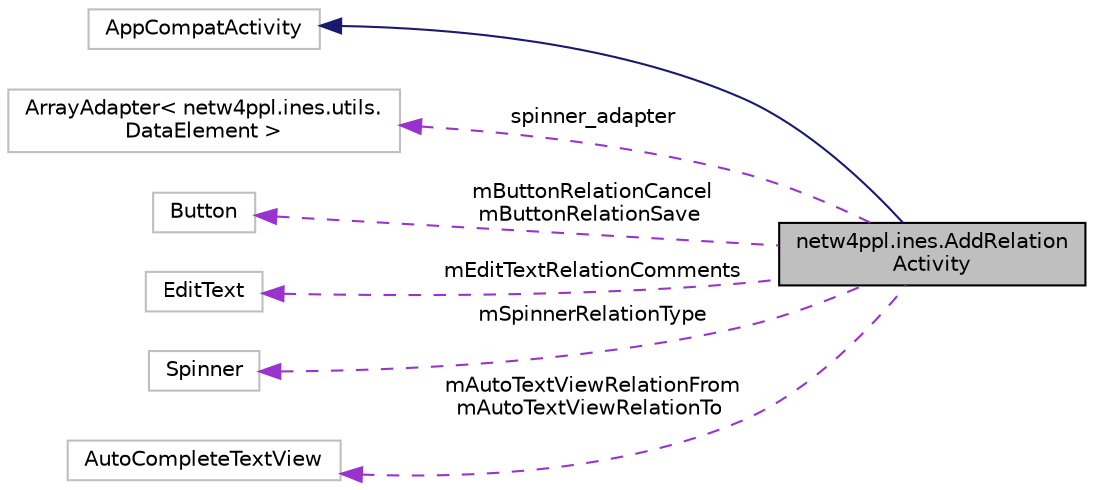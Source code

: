 digraph "netw4ppl.ines.AddRelationActivity"
{
 // LATEX_PDF_SIZE
  edge [fontname="Helvetica",fontsize="10",labelfontname="Helvetica",labelfontsize="10"];
  node [fontname="Helvetica",fontsize="10",shape=record];
  rankdir="LR";
  Node1 [label="netw4ppl.ines.AddRelation\lActivity",height=0.2,width=0.4,color="black", fillcolor="grey75", style="filled", fontcolor="black",tooltip=" "];
  Node2 -> Node1 [dir="back",color="midnightblue",fontsize="10",style="solid",fontname="Helvetica"];
  Node2 [label="AppCompatActivity",height=0.2,width=0.4,color="grey75", fillcolor="white", style="filled",tooltip=" "];
  Node3 -> Node1 [dir="back",color="darkorchid3",fontsize="10",style="dashed",label=" spinner_adapter" ,fontname="Helvetica"];
  Node3 [label="ArrayAdapter\< netw4ppl.ines.utils.\lDataElement \>",height=0.2,width=0.4,color="grey75", fillcolor="white", style="filled",tooltip=" "];
  Node4 -> Node1 [dir="back",color="darkorchid3",fontsize="10",style="dashed",label=" mButtonRelationCancel\nmButtonRelationSave" ,fontname="Helvetica"];
  Node4 [label="Button",height=0.2,width=0.4,color="grey75", fillcolor="white", style="filled",tooltip=" "];
  Node5 -> Node1 [dir="back",color="darkorchid3",fontsize="10",style="dashed",label=" mEditTextRelationComments" ,fontname="Helvetica"];
  Node5 [label="EditText",height=0.2,width=0.4,color="grey75", fillcolor="white", style="filled",tooltip=" "];
  Node6 -> Node1 [dir="back",color="darkorchid3",fontsize="10",style="dashed",label=" mSpinnerRelationType" ,fontname="Helvetica"];
  Node6 [label="Spinner",height=0.2,width=0.4,color="grey75", fillcolor="white", style="filled",tooltip=" "];
  Node7 -> Node1 [dir="back",color="darkorchid3",fontsize="10",style="dashed",label=" mAutoTextViewRelationFrom\nmAutoTextViewRelationTo" ,fontname="Helvetica"];
  Node7 [label="AutoCompleteTextView",height=0.2,width=0.4,color="grey75", fillcolor="white", style="filled",tooltip=" "];
}

